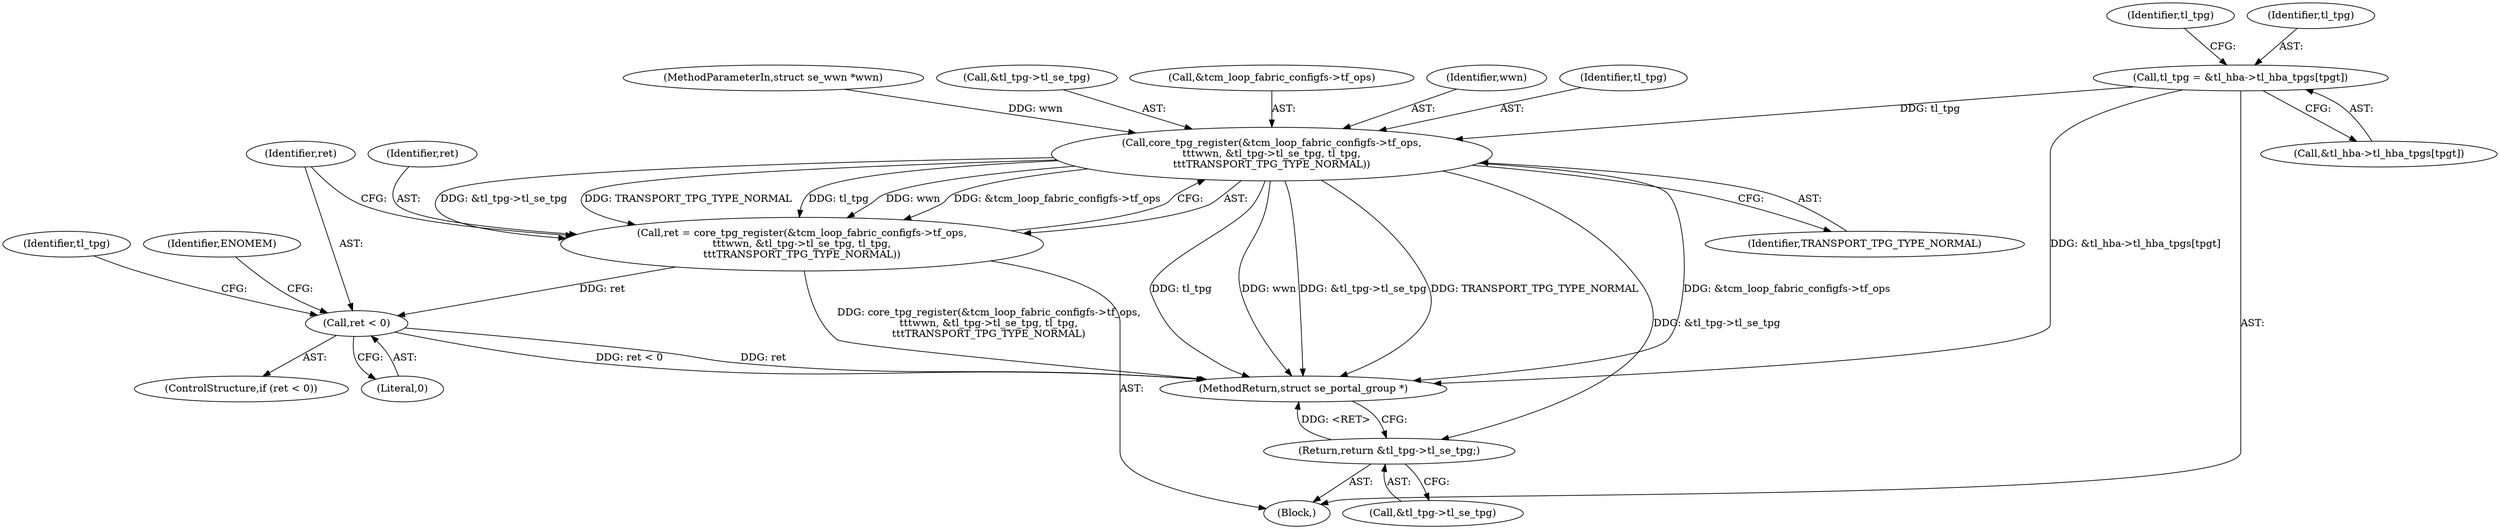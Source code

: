 digraph "0_linux_12f09ccb4612734a53e47ed5302e0479c10a50f8@array" {
"1000146" [label="(Call,tl_tpg = &tl_hba->tl_hba_tpgs[tpgt])"];
"1000166" [label="(Call,core_tpg_register(&tcm_loop_fabric_configfs->tf_ops,\n\t\t\twwn, &tl_tpg->tl_se_tpg, tl_tpg,\n\t\t\tTRANSPORT_TPG_TYPE_NORMAL))"];
"1000164" [label="(Call,ret = core_tpg_register(&tcm_loop_fabric_configfs->tf_ops,\n\t\t\twwn, &tl_tpg->tl_se_tpg, tl_tpg,\n\t\t\tTRANSPORT_TPG_TYPE_NORMAL))"];
"1000179" [label="(Call,ret < 0)"];
"1000186" [label="(Return,return &tl_tpg->tl_se_tpg;)"];
"1000177" [label="(Identifier,TRANSPORT_TPG_TYPE_NORMAL)"];
"1000156" [label="(Identifier,tl_tpg)"];
"1000186" [label="(Return,return &tl_tpg->tl_se_tpg;)"];
"1000166" [label="(Call,core_tpg_register(&tcm_loop_fabric_configfs->tf_ops,\n\t\t\twwn, &tl_tpg->tl_se_tpg, tl_tpg,\n\t\t\tTRANSPORT_TPG_TYPE_NORMAL))"];
"1000164" [label="(Call,ret = core_tpg_register(&tcm_loop_fabric_configfs->tf_ops,\n\t\t\twwn, &tl_tpg->tl_se_tpg, tl_tpg,\n\t\t\tTRANSPORT_TPG_TYPE_NORMAL))"];
"1000191" [label="(MethodReturn,struct se_portal_group *)"];
"1000187" [label="(Call,&tl_tpg->tl_se_tpg)"];
"1000171" [label="(Identifier,wwn)"];
"1000178" [label="(ControlStructure,if (ret < 0))"];
"1000189" [label="(Identifier,tl_tpg)"];
"1000176" [label="(Identifier,tl_tpg)"];
"1000103" [label="(MethodParameterIn,struct se_wwn *wwn)"];
"1000146" [label="(Call,tl_tpg = &tl_hba->tl_hba_tpgs[tpgt])"];
"1000106" [label="(Block,)"];
"1000148" [label="(Call,&tl_hba->tl_hba_tpgs[tpgt])"];
"1000180" [label="(Identifier,ret)"];
"1000172" [label="(Call,&tl_tpg->tl_se_tpg)"];
"1000147" [label="(Identifier,tl_tpg)"];
"1000179" [label="(Call,ret < 0)"];
"1000181" [label="(Literal,0)"];
"1000167" [label="(Call,&tcm_loop_fabric_configfs->tf_ops)"];
"1000185" [label="(Identifier,ENOMEM)"];
"1000165" [label="(Identifier,ret)"];
"1000146" -> "1000106"  [label="AST: "];
"1000146" -> "1000148"  [label="CFG: "];
"1000147" -> "1000146"  [label="AST: "];
"1000148" -> "1000146"  [label="AST: "];
"1000156" -> "1000146"  [label="CFG: "];
"1000146" -> "1000191"  [label="DDG: &tl_hba->tl_hba_tpgs[tpgt]"];
"1000146" -> "1000166"  [label="DDG: tl_tpg"];
"1000166" -> "1000164"  [label="AST: "];
"1000166" -> "1000177"  [label="CFG: "];
"1000167" -> "1000166"  [label="AST: "];
"1000171" -> "1000166"  [label="AST: "];
"1000172" -> "1000166"  [label="AST: "];
"1000176" -> "1000166"  [label="AST: "];
"1000177" -> "1000166"  [label="AST: "];
"1000164" -> "1000166"  [label="CFG: "];
"1000166" -> "1000191"  [label="DDG: &tl_tpg->tl_se_tpg"];
"1000166" -> "1000191"  [label="DDG: TRANSPORT_TPG_TYPE_NORMAL"];
"1000166" -> "1000191"  [label="DDG: &tcm_loop_fabric_configfs->tf_ops"];
"1000166" -> "1000191"  [label="DDG: tl_tpg"];
"1000166" -> "1000191"  [label="DDG: wwn"];
"1000166" -> "1000164"  [label="DDG: &tl_tpg->tl_se_tpg"];
"1000166" -> "1000164"  [label="DDG: TRANSPORT_TPG_TYPE_NORMAL"];
"1000166" -> "1000164"  [label="DDG: tl_tpg"];
"1000166" -> "1000164"  [label="DDG: wwn"];
"1000166" -> "1000164"  [label="DDG: &tcm_loop_fabric_configfs->tf_ops"];
"1000103" -> "1000166"  [label="DDG: wwn"];
"1000166" -> "1000186"  [label="DDG: &tl_tpg->tl_se_tpg"];
"1000164" -> "1000106"  [label="AST: "];
"1000165" -> "1000164"  [label="AST: "];
"1000180" -> "1000164"  [label="CFG: "];
"1000164" -> "1000191"  [label="DDG: core_tpg_register(&tcm_loop_fabric_configfs->tf_ops,\n\t\t\twwn, &tl_tpg->tl_se_tpg, tl_tpg,\n\t\t\tTRANSPORT_TPG_TYPE_NORMAL)"];
"1000164" -> "1000179"  [label="DDG: ret"];
"1000179" -> "1000178"  [label="AST: "];
"1000179" -> "1000181"  [label="CFG: "];
"1000180" -> "1000179"  [label="AST: "];
"1000181" -> "1000179"  [label="AST: "];
"1000185" -> "1000179"  [label="CFG: "];
"1000189" -> "1000179"  [label="CFG: "];
"1000179" -> "1000191"  [label="DDG: ret < 0"];
"1000179" -> "1000191"  [label="DDG: ret"];
"1000186" -> "1000106"  [label="AST: "];
"1000186" -> "1000187"  [label="CFG: "];
"1000187" -> "1000186"  [label="AST: "];
"1000191" -> "1000186"  [label="CFG: "];
"1000186" -> "1000191"  [label="DDG: <RET>"];
}
